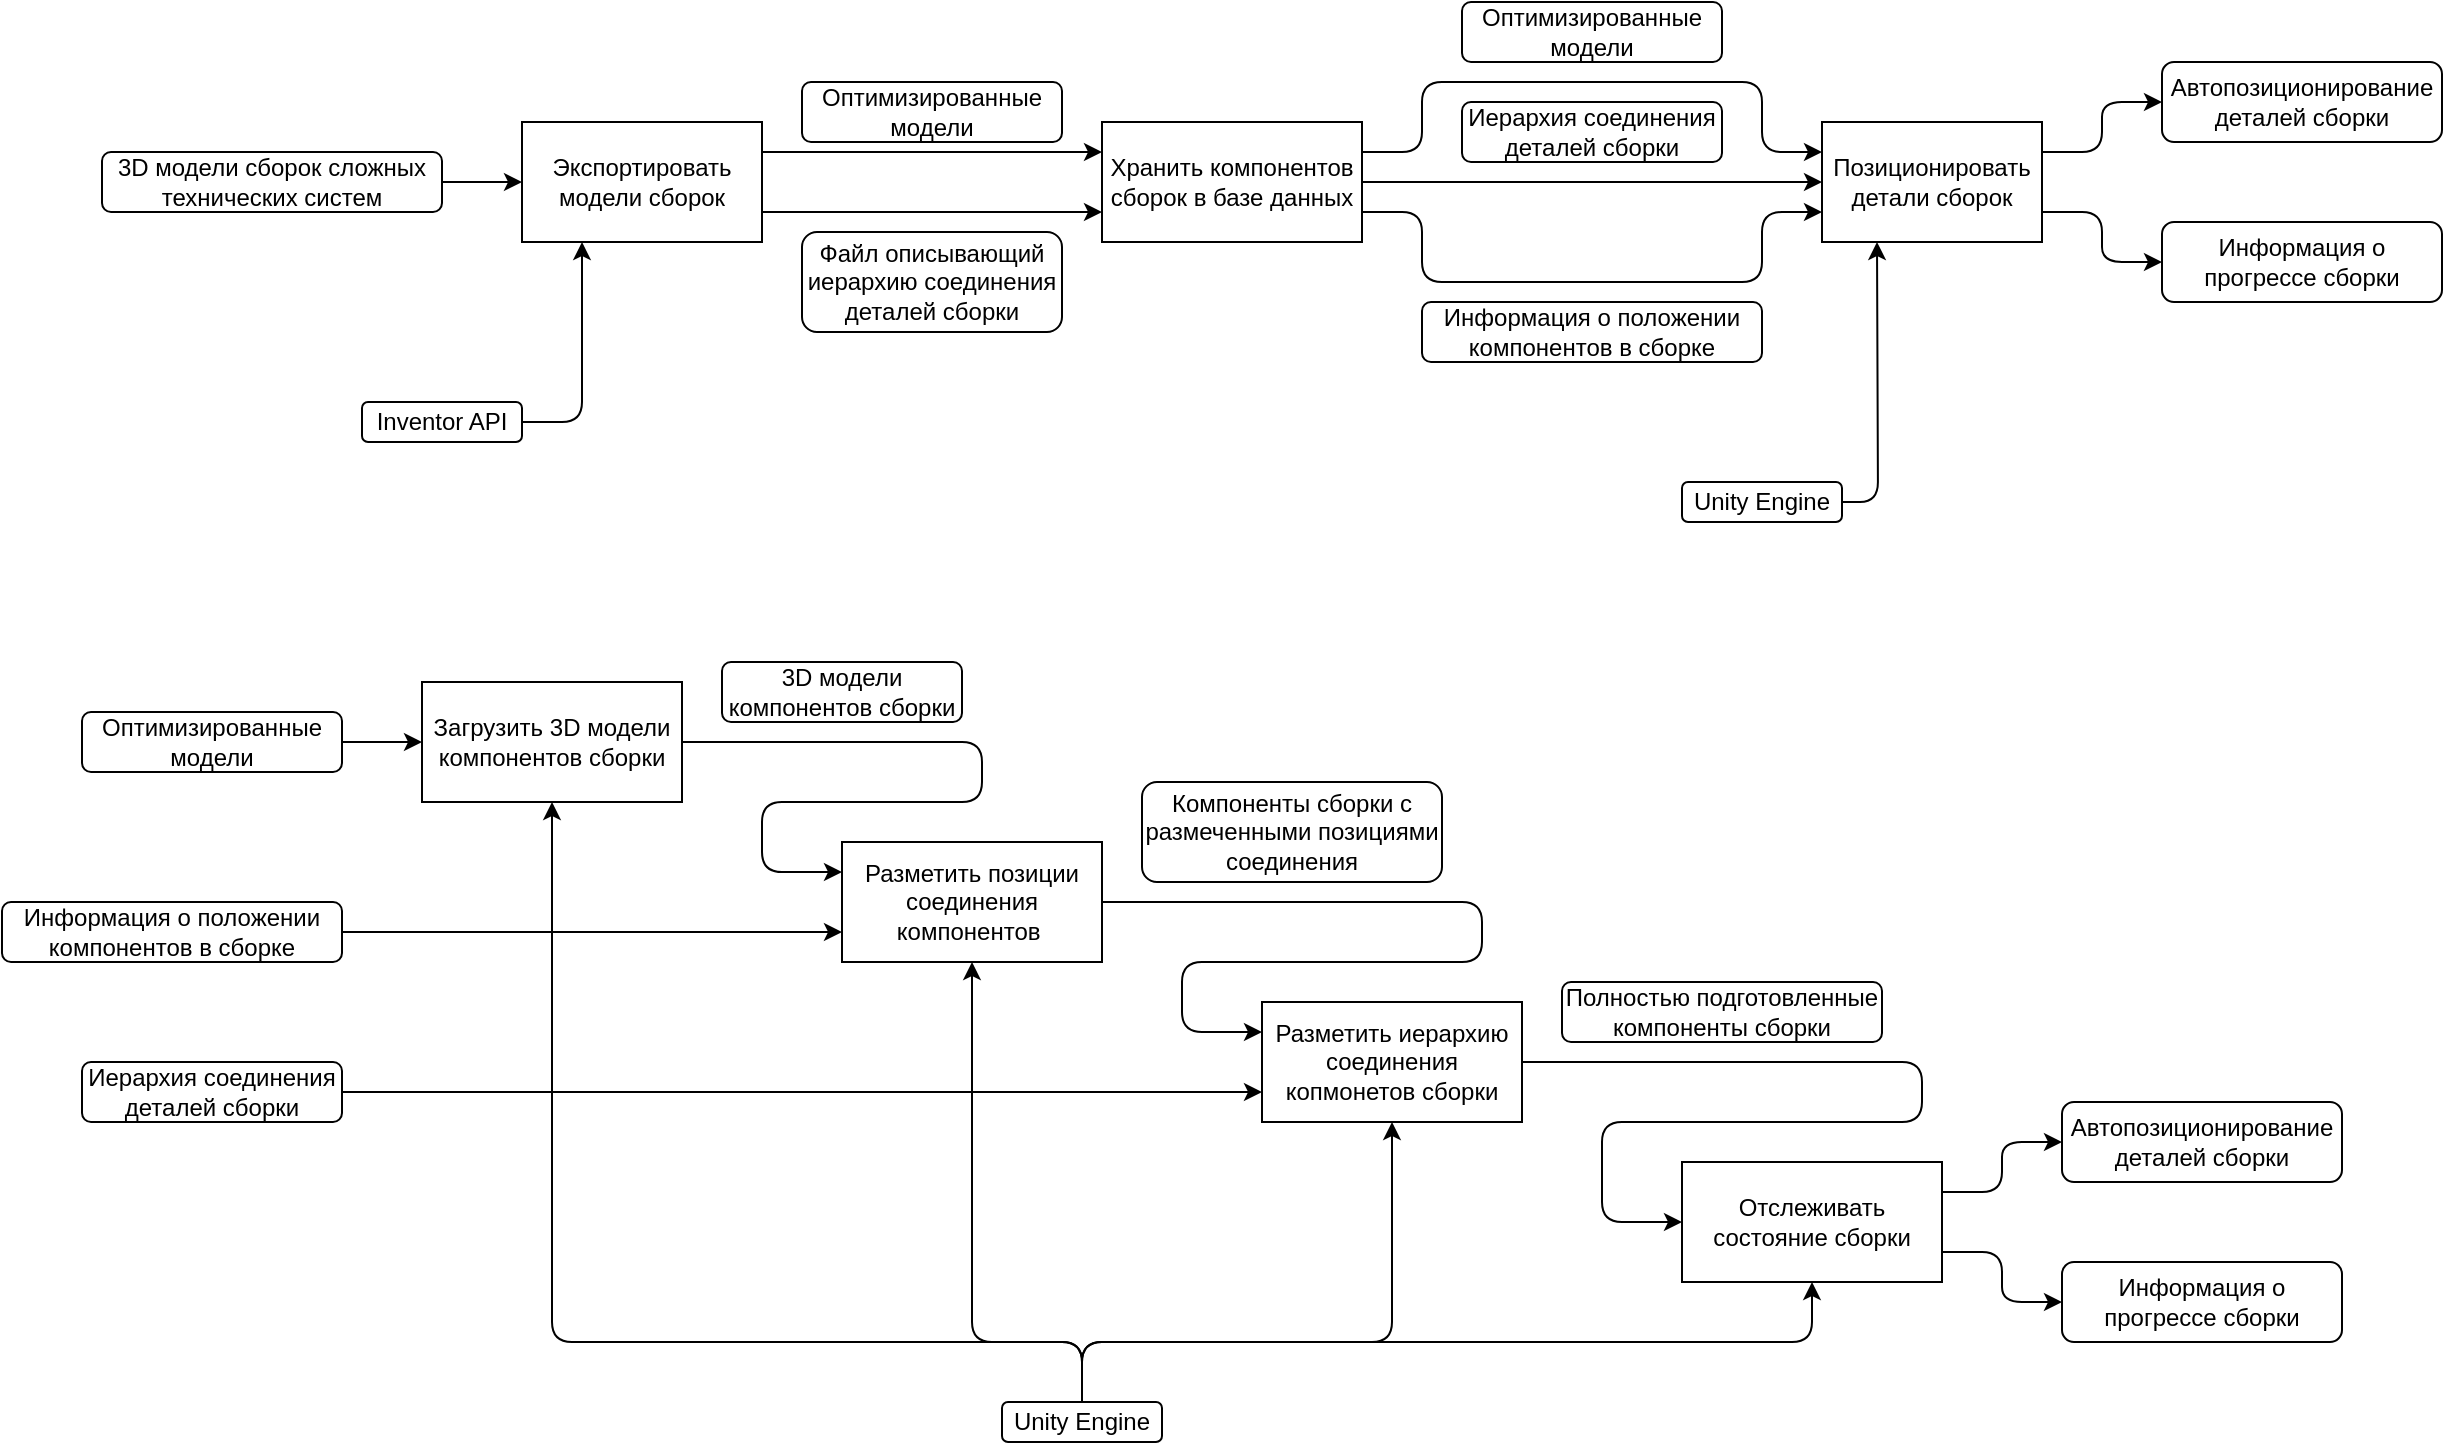 <mxfile version="20.3.0" type="device"><diagram id="CV5PL_b9DikMDZ-8NYnm" name="Страница 1"><mxGraphModel dx="3160" dy="1944" grid="1" gridSize="10" guides="1" tooltips="1" connect="1" arrows="1" fold="1" page="1" pageScale="1" pageWidth="850" pageHeight="1100" math="0" shadow="0"><root><mxCell id="0"/><mxCell id="1" parent="0"/><mxCell id="lSbu5xb2tfbWbv_NuU43-1" value="Экспортировать модели сборок" style="rounded=0;whiteSpace=wrap;html=1;" vertex="1" parent="1"><mxGeometry x="280" y="240" width="120" height="60" as="geometry"/></mxCell><mxCell id="lSbu5xb2tfbWbv_NuU43-2" value="Хранить компонентов сборок в базе данных" style="rounded=0;whiteSpace=wrap;html=1;" vertex="1" parent="1"><mxGeometry x="570" y="240" width="130" height="60" as="geometry"/></mxCell><mxCell id="lSbu5xb2tfbWbv_NuU43-3" value="Позиционировать детали сборок" style="rounded=0;whiteSpace=wrap;html=1;" vertex="1" parent="1"><mxGeometry x="930" y="240" width="110" height="60" as="geometry"/></mxCell><mxCell id="lSbu5xb2tfbWbv_NuU43-4" value="3D модели сборок сложных технических систем" style="rounded=1;whiteSpace=wrap;html=1;" vertex="1" parent="1"><mxGeometry x="70" y="255" width="170" height="30" as="geometry"/></mxCell><mxCell id="lSbu5xb2tfbWbv_NuU43-5" value="" style="endArrow=classic;html=1;rounded=1;exitX=1;exitY=0.5;exitDx=0;exitDy=0;entryX=0;entryY=0.5;entryDx=0;entryDy=0;" edge="1" parent="1" source="lSbu5xb2tfbWbv_NuU43-4" target="lSbu5xb2tfbWbv_NuU43-1"><mxGeometry width="50" height="50" relative="1" as="geometry"><mxPoint x="150" y="370" as="sourcePoint"/><mxPoint x="200" y="320" as="targetPoint"/></mxGeometry></mxCell><mxCell id="lSbu5xb2tfbWbv_NuU43-6" value="" style="endArrow=classic;html=1;rounded=1;exitX=1;exitY=0.25;exitDx=0;exitDy=0;entryX=0;entryY=0.25;entryDx=0;entryDy=0;" edge="1" parent="1" source="lSbu5xb2tfbWbv_NuU43-1" target="lSbu5xb2tfbWbv_NuU43-2"><mxGeometry width="50" height="50" relative="1" as="geometry"><mxPoint x="520" y="280" as="sourcePoint"/><mxPoint x="690" y="260" as="targetPoint"/><Array as="points"/></mxGeometry></mxCell><mxCell id="lSbu5xb2tfbWbv_NuU43-7" value="Оптимизированные модели" style="rounded=1;whiteSpace=wrap;html=1;" vertex="1" parent="1"><mxGeometry x="420" y="220" width="130" height="30" as="geometry"/></mxCell><mxCell id="lSbu5xb2tfbWbv_NuU43-8" value="" style="endArrow=classic;html=1;rounded=1;exitX=1;exitY=0.75;exitDx=0;exitDy=0;entryX=0;entryY=0.75;entryDx=0;entryDy=0;" edge="1" parent="1" source="lSbu5xb2tfbWbv_NuU43-1" target="lSbu5xb2tfbWbv_NuU43-2"><mxGeometry width="50" height="50" relative="1" as="geometry"><mxPoint x="540" y="360" as="sourcePoint"/><mxPoint x="590" y="310" as="targetPoint"/></mxGeometry></mxCell><mxCell id="lSbu5xb2tfbWbv_NuU43-9" value="Файл описывающий иерархию соединения деталей сборки" style="rounded=1;whiteSpace=wrap;html=1;" vertex="1" parent="1"><mxGeometry x="420" y="295" width="130" height="50" as="geometry"/></mxCell><mxCell id="lSbu5xb2tfbWbv_NuU43-10" value="" style="endArrow=classic;html=1;rounded=1;exitX=1;exitY=0.25;exitDx=0;exitDy=0;entryX=0;entryY=0.25;entryDx=0;entryDy=0;" edge="1" parent="1" source="lSbu5xb2tfbWbv_NuU43-2" target="lSbu5xb2tfbWbv_NuU43-3"><mxGeometry width="50" height="50" relative="1" as="geometry"><mxPoint x="890" y="260" as="sourcePoint"/><mxPoint x="940" y="210" as="targetPoint"/><Array as="points"><mxPoint x="730" y="255"/><mxPoint x="730" y="220"/><mxPoint x="900" y="220"/><mxPoint x="900" y="255"/></Array></mxGeometry></mxCell><mxCell id="lSbu5xb2tfbWbv_NuU43-11" value="Оптимизированные модели" style="rounded=1;whiteSpace=wrap;html=1;" vertex="1" parent="1"><mxGeometry x="750" y="180" width="130" height="30" as="geometry"/></mxCell><mxCell id="lSbu5xb2tfbWbv_NuU43-12" value="" style="endArrow=classic;html=1;rounded=1;exitX=1;exitY=0.5;exitDx=0;exitDy=0;entryX=0;entryY=0.5;entryDx=0;entryDy=0;" edge="1" parent="1" source="lSbu5xb2tfbWbv_NuU43-2" target="lSbu5xb2tfbWbv_NuU43-3"><mxGeometry width="50" height="50" relative="1" as="geometry"><mxPoint x="940" y="350" as="sourcePoint"/><mxPoint x="990" y="300" as="targetPoint"/></mxGeometry></mxCell><mxCell id="lSbu5xb2tfbWbv_NuU43-13" value="Иерархия соединения деталей сборки" style="rounded=1;whiteSpace=wrap;html=1;" vertex="1" parent="1"><mxGeometry x="750" y="230" width="130" height="30" as="geometry"/></mxCell><mxCell id="lSbu5xb2tfbWbv_NuU43-14" value="" style="endArrow=classic;html=1;rounded=1;exitX=1;exitY=0.25;exitDx=0;exitDy=0;entryX=0;entryY=0.5;entryDx=0;entryDy=0;" edge="1" parent="1" source="lSbu5xb2tfbWbv_NuU43-3" target="lSbu5xb2tfbWbv_NuU43-15"><mxGeometry width="50" height="50" relative="1" as="geometry"><mxPoint x="1240" y="300" as="sourcePoint"/><mxPoint x="1280" y="280" as="targetPoint"/><Array as="points"><mxPoint x="1070" y="255"/><mxPoint x="1070" y="230"/></Array></mxGeometry></mxCell><mxCell id="lSbu5xb2tfbWbv_NuU43-15" value="Автопозиционирование деталей сборки" style="rounded=1;whiteSpace=wrap;html=1;" vertex="1" parent="1"><mxGeometry x="1100" y="210" width="140" height="40" as="geometry"/></mxCell><mxCell id="lSbu5xb2tfbWbv_NuU43-16" value="Информация о прогрессе сборки" style="rounded=1;whiteSpace=wrap;html=1;" vertex="1" parent="1"><mxGeometry x="1100" y="290" width="140" height="40" as="geometry"/></mxCell><mxCell id="lSbu5xb2tfbWbv_NuU43-17" value="" style="endArrow=classic;html=1;rounded=1;exitX=1;exitY=0.75;exitDx=0;exitDy=0;entryX=0;entryY=0.5;entryDx=0;entryDy=0;" edge="1" parent="1" source="lSbu5xb2tfbWbv_NuU43-3" target="lSbu5xb2tfbWbv_NuU43-16"><mxGeometry width="50" height="50" relative="1" as="geometry"><mxPoint x="1220" y="330" as="sourcePoint"/><mxPoint x="1270" y="280" as="targetPoint"/><Array as="points"><mxPoint x="1070" y="285"/><mxPoint x="1070" y="310"/></Array></mxGeometry></mxCell><mxCell id="lSbu5xb2tfbWbv_NuU43-18" value="Inventor API" style="rounded=1;whiteSpace=wrap;html=1;" vertex="1" parent="1"><mxGeometry x="200" y="380" width="80" height="20" as="geometry"/></mxCell><mxCell id="lSbu5xb2tfbWbv_NuU43-19" value="" style="endArrow=classic;html=1;rounded=1;exitX=1;exitY=0.5;exitDx=0;exitDy=0;entryX=0.25;entryY=1;entryDx=0;entryDy=0;" edge="1" parent="1" source="lSbu5xb2tfbWbv_NuU43-18" target="lSbu5xb2tfbWbv_NuU43-1"><mxGeometry width="50" height="50" relative="1" as="geometry"><mxPoint x="330" y="440" as="sourcePoint"/><mxPoint x="380" y="390" as="targetPoint"/><Array as="points"><mxPoint x="310" y="390"/></Array></mxGeometry></mxCell><mxCell id="lSbu5xb2tfbWbv_NuU43-20" value="Unity Engine" style="rounded=1;whiteSpace=wrap;html=1;" vertex="1" parent="1"><mxGeometry x="860" y="420" width="80" height="20" as="geometry"/></mxCell><mxCell id="lSbu5xb2tfbWbv_NuU43-21" value="" style="endArrow=classic;html=1;rounded=1;exitX=1;exitY=0.5;exitDx=0;exitDy=0;entryX=0.25;entryY=1;entryDx=0;entryDy=0;" edge="1" parent="1" source="lSbu5xb2tfbWbv_NuU43-20" target="lSbu5xb2tfbWbv_NuU43-3"><mxGeometry width="50" height="50" relative="1" as="geometry"><mxPoint x="1040" y="460" as="sourcePoint"/><mxPoint x="1090" y="410" as="targetPoint"/><Array as="points"><mxPoint x="958" y="430"/></Array></mxGeometry></mxCell><mxCell id="lSbu5xb2tfbWbv_NuU43-22" value="Загрузить 3D модели компонентов сборки" style="rounded=0;whiteSpace=wrap;html=1;" vertex="1" parent="1"><mxGeometry x="230" y="520" width="130" height="60" as="geometry"/></mxCell><mxCell id="lSbu5xb2tfbWbv_NuU43-23" value="Разметить иерархию соединения копмонетов сборки" style="whiteSpace=wrap;html=1;" vertex="1" parent="1"><mxGeometry x="650" y="680" width="130" height="60" as="geometry"/></mxCell><mxCell id="lSbu5xb2tfbWbv_NuU43-24" value="Разметить позиции соединения компонентов&amp;nbsp;" style="whiteSpace=wrap;html=1;" vertex="1" parent="1"><mxGeometry x="440" y="600" width="130" height="60" as="geometry"/></mxCell><mxCell id="lSbu5xb2tfbWbv_NuU43-25" value="Информация о положении компонентов в сборке" style="rounded=1;whiteSpace=wrap;html=1;" vertex="1" parent="1"><mxGeometry x="730" y="330" width="170" height="30" as="geometry"/></mxCell><mxCell id="lSbu5xb2tfbWbv_NuU43-26" value="" style="endArrow=classic;html=1;rounded=1;exitX=1;exitY=0.75;exitDx=0;exitDy=0;entryX=0;entryY=0.75;entryDx=0;entryDy=0;" edge="1" parent="1" source="lSbu5xb2tfbWbv_NuU43-2" target="lSbu5xb2tfbWbv_NuU43-3"><mxGeometry width="50" height="50" relative="1" as="geometry"><mxPoint x="880" y="380" as="sourcePoint"/><mxPoint x="930" y="330" as="targetPoint"/><Array as="points"><mxPoint x="730" y="285"/><mxPoint x="730" y="320"/><mxPoint x="900" y="320"/><mxPoint x="900" y="285"/></Array></mxGeometry></mxCell><mxCell id="lSbu5xb2tfbWbv_NuU43-27" value="Отслеживать состояние сборки" style="rounded=0;whiteSpace=wrap;html=1;" vertex="1" parent="1"><mxGeometry x="860" y="760" width="130" height="60" as="geometry"/></mxCell><mxCell id="lSbu5xb2tfbWbv_NuU43-28" value="" style="endArrow=classic;html=1;rounded=1;entryX=0;entryY=0.5;entryDx=0;entryDy=0;exitX=1;exitY=0.5;exitDx=0;exitDy=0;" edge="1" parent="1" source="lSbu5xb2tfbWbv_NuU43-29" target="lSbu5xb2tfbWbv_NuU43-22"><mxGeometry width="50" height="50" relative="1" as="geometry"><mxPoint x="150" y="630" as="sourcePoint"/><mxPoint x="200" y="580" as="targetPoint"/></mxGeometry></mxCell><mxCell id="lSbu5xb2tfbWbv_NuU43-29" value="Оптимизированные модели" style="rounded=1;whiteSpace=wrap;html=1;" vertex="1" parent="1"><mxGeometry x="60" y="535" width="130" height="30" as="geometry"/></mxCell><mxCell id="lSbu5xb2tfbWbv_NuU43-30" value="Информация о положении компонентов в сборке" style="rounded=1;whiteSpace=wrap;html=1;" vertex="1" parent="1"><mxGeometry x="20" y="630" width="170" height="30" as="geometry"/></mxCell><mxCell id="lSbu5xb2tfbWbv_NuU43-31" value="" style="endArrow=classic;html=1;rounded=1;exitX=1;exitY=0.5;exitDx=0;exitDy=0;entryX=0;entryY=0.75;entryDx=0;entryDy=0;" edge="1" parent="1" source="lSbu5xb2tfbWbv_NuU43-30" target="lSbu5xb2tfbWbv_NuU43-24"><mxGeometry width="50" height="50" relative="1" as="geometry"><mxPoint x="250" y="680" as="sourcePoint"/><mxPoint x="300" y="630" as="targetPoint"/></mxGeometry></mxCell><mxCell id="lSbu5xb2tfbWbv_NuU43-32" value="Иерархия соединения деталей сборки" style="rounded=1;whiteSpace=wrap;html=1;" vertex="1" parent="1"><mxGeometry x="60" y="710" width="130" height="30" as="geometry"/></mxCell><mxCell id="lSbu5xb2tfbWbv_NuU43-33" value="" style="endArrow=classic;html=1;rounded=1;exitX=1;exitY=0.5;exitDx=0;exitDy=0;entryX=0;entryY=0.75;entryDx=0;entryDy=0;" edge="1" parent="1" source="lSbu5xb2tfbWbv_NuU43-32" target="lSbu5xb2tfbWbv_NuU43-23"><mxGeometry width="50" height="50" relative="1" as="geometry"><mxPoint x="370" y="810" as="sourcePoint"/><mxPoint x="420" y="760" as="targetPoint"/></mxGeometry></mxCell><mxCell id="lSbu5xb2tfbWbv_NuU43-34" value="" style="endArrow=classic;html=1;rounded=1;exitX=1;exitY=0.5;exitDx=0;exitDy=0;entryX=0;entryY=0.25;entryDx=0;entryDy=0;" edge="1" parent="1" source="lSbu5xb2tfbWbv_NuU43-24" target="lSbu5xb2tfbWbv_NuU43-23"><mxGeometry width="50" height="50" relative="1" as="geometry"><mxPoint x="740" y="630" as="sourcePoint"/><mxPoint x="790" y="580" as="targetPoint"/><Array as="points"><mxPoint x="760" y="630"/><mxPoint x="760" y="660"/><mxPoint x="610" y="660"/><mxPoint x="610" y="695"/></Array></mxGeometry></mxCell><mxCell id="lSbu5xb2tfbWbv_NuU43-35" value="Компоненты сборки с размеченными позициями соединения" style="rounded=1;whiteSpace=wrap;html=1;" vertex="1" parent="1"><mxGeometry x="590" y="570" width="150" height="50" as="geometry"/></mxCell><mxCell id="lSbu5xb2tfbWbv_NuU43-36" value="" style="endArrow=classic;html=1;rounded=1;exitX=1;exitY=0.5;exitDx=0;exitDy=0;entryX=0;entryY=0.25;entryDx=0;entryDy=0;" edge="1" parent="1" source="lSbu5xb2tfbWbv_NuU43-22" target="lSbu5xb2tfbWbv_NuU43-24"><mxGeometry width="50" height="50" relative="1" as="geometry"><mxPoint x="430" y="580" as="sourcePoint"/><mxPoint x="480" y="530" as="targetPoint"/><Array as="points"><mxPoint x="510" y="550"/><mxPoint x="510" y="580"/><mxPoint x="400" y="580"/><mxPoint x="400" y="615"/></Array></mxGeometry></mxCell><mxCell id="lSbu5xb2tfbWbv_NuU43-37" value="3D модели компонентов сборки" style="rounded=1;whiteSpace=wrap;html=1;" vertex="1" parent="1"><mxGeometry x="380" y="510" width="120" height="30" as="geometry"/></mxCell><mxCell id="lSbu5xb2tfbWbv_NuU43-39" value="Полностью подготовленные компоненты сборки" style="rounded=1;whiteSpace=wrap;html=1;" vertex="1" parent="1"><mxGeometry x="800" y="670" width="160" height="30" as="geometry"/></mxCell><mxCell id="lSbu5xb2tfbWbv_NuU43-40" value="" style="endArrow=classic;html=1;rounded=1;exitX=1;exitY=0.5;exitDx=0;exitDy=0;entryX=0;entryY=0.5;entryDx=0;entryDy=0;" edge="1" parent="1" source="lSbu5xb2tfbWbv_NuU43-23" target="lSbu5xb2tfbWbv_NuU43-27"><mxGeometry width="50" height="50" relative="1" as="geometry"><mxPoint x="830" y="770" as="sourcePoint"/><mxPoint x="880" y="720" as="targetPoint"/><Array as="points"><mxPoint x="980" y="710"/><mxPoint x="980" y="740"/><mxPoint x="820" y="740"/><mxPoint x="820" y="790"/></Array></mxGeometry></mxCell><mxCell id="lSbu5xb2tfbWbv_NuU43-41" value="Автопозиционирование деталей сборки" style="rounded=1;whiteSpace=wrap;html=1;" vertex="1" parent="1"><mxGeometry x="1050" y="730" width="140" height="40" as="geometry"/></mxCell><mxCell id="lSbu5xb2tfbWbv_NuU43-42" value="Информация о прогрессе сборки" style="rounded=1;whiteSpace=wrap;html=1;" vertex="1" parent="1"><mxGeometry x="1050" y="810" width="140" height="40" as="geometry"/></mxCell><mxCell id="lSbu5xb2tfbWbv_NuU43-43" value="" style="endArrow=classic;html=1;rounded=1;exitX=1;exitY=0.25;exitDx=0;exitDy=0;entryX=0;entryY=0.5;entryDx=0;entryDy=0;" edge="1" parent="1" source="lSbu5xb2tfbWbv_NuU43-27" target="lSbu5xb2tfbWbv_NuU43-41"><mxGeometry width="50" height="50" relative="1" as="geometry"><mxPoint x="1010" y="740" as="sourcePoint"/><mxPoint x="1060" y="690" as="targetPoint"/><Array as="points"><mxPoint x="1020" y="775"/><mxPoint x="1020" y="750"/></Array></mxGeometry></mxCell><mxCell id="lSbu5xb2tfbWbv_NuU43-44" value="" style="endArrow=classic;html=1;rounded=1;exitX=1;exitY=0.75;exitDx=0;exitDy=0;entryX=0;entryY=0.5;entryDx=0;entryDy=0;" edge="1" parent="1" source="lSbu5xb2tfbWbv_NuU43-27" target="lSbu5xb2tfbWbv_NuU43-42"><mxGeometry width="50" height="50" relative="1" as="geometry"><mxPoint x="960" y="900" as="sourcePoint"/><mxPoint x="1010" y="850" as="targetPoint"/><Array as="points"><mxPoint x="1020" y="805"/><mxPoint x="1020" y="830"/></Array></mxGeometry></mxCell><mxCell id="lSbu5xb2tfbWbv_NuU43-45" value="Unity Engine" style="rounded=1;whiteSpace=wrap;html=1;" vertex="1" parent="1"><mxGeometry x="520" y="880" width="80" height="20" as="geometry"/></mxCell><mxCell id="lSbu5xb2tfbWbv_NuU43-46" value="" style="endArrow=classic;html=1;rounded=1;exitX=0.5;exitY=0;exitDx=0;exitDy=0;entryX=0.5;entryY=1;entryDx=0;entryDy=0;" edge="1" parent="1" source="lSbu5xb2tfbWbv_NuU43-45" target="lSbu5xb2tfbWbv_NuU43-22"><mxGeometry width="50" height="50" relative="1" as="geometry"><mxPoint x="310" y="850" as="sourcePoint"/><mxPoint x="360" y="800" as="targetPoint"/><Array as="points"><mxPoint x="560" y="850"/><mxPoint x="295" y="850"/></Array></mxGeometry></mxCell><mxCell id="lSbu5xb2tfbWbv_NuU43-47" value="" style="endArrow=classic;html=1;rounded=1;exitX=0.5;exitY=0;exitDx=0;exitDy=0;entryX=0.5;entryY=1;entryDx=0;entryDy=0;" edge="1" parent="1" source="lSbu5xb2tfbWbv_NuU43-45" target="lSbu5xb2tfbWbv_NuU43-24"><mxGeometry width="50" height="50" relative="1" as="geometry"><mxPoint x="410" y="950" as="sourcePoint"/><mxPoint x="460" y="900" as="targetPoint"/><Array as="points"><mxPoint x="560" y="850"/><mxPoint x="505" y="850"/></Array></mxGeometry></mxCell><mxCell id="lSbu5xb2tfbWbv_NuU43-48" value="" style="endArrow=classic;html=1;rounded=1;exitX=0.5;exitY=0;exitDx=0;exitDy=0;entryX=0.5;entryY=1;entryDx=0;entryDy=0;" edge="1" parent="1" source="lSbu5xb2tfbWbv_NuU43-45" target="lSbu5xb2tfbWbv_NuU43-23"><mxGeometry width="50" height="50" relative="1" as="geometry"><mxPoint x="630" y="850" as="sourcePoint"/><mxPoint x="680" y="800" as="targetPoint"/><Array as="points"><mxPoint x="560" y="850"/><mxPoint x="715" y="850"/></Array></mxGeometry></mxCell><mxCell id="lSbu5xb2tfbWbv_NuU43-49" value="" style="endArrow=classic;html=1;rounded=1;entryX=0.5;entryY=1;entryDx=0;entryDy=0;exitX=0.5;exitY=0;exitDx=0;exitDy=0;" edge="1" parent="1" source="lSbu5xb2tfbWbv_NuU43-45" target="lSbu5xb2tfbWbv_NuU43-27"><mxGeometry width="50" height="50" relative="1" as="geometry"><mxPoint x="750" y="900" as="sourcePoint"/><mxPoint x="800" y="850" as="targetPoint"/><Array as="points"><mxPoint x="560" y="850"/><mxPoint x="925" y="850"/></Array></mxGeometry></mxCell></root></mxGraphModel></diagram></mxfile>